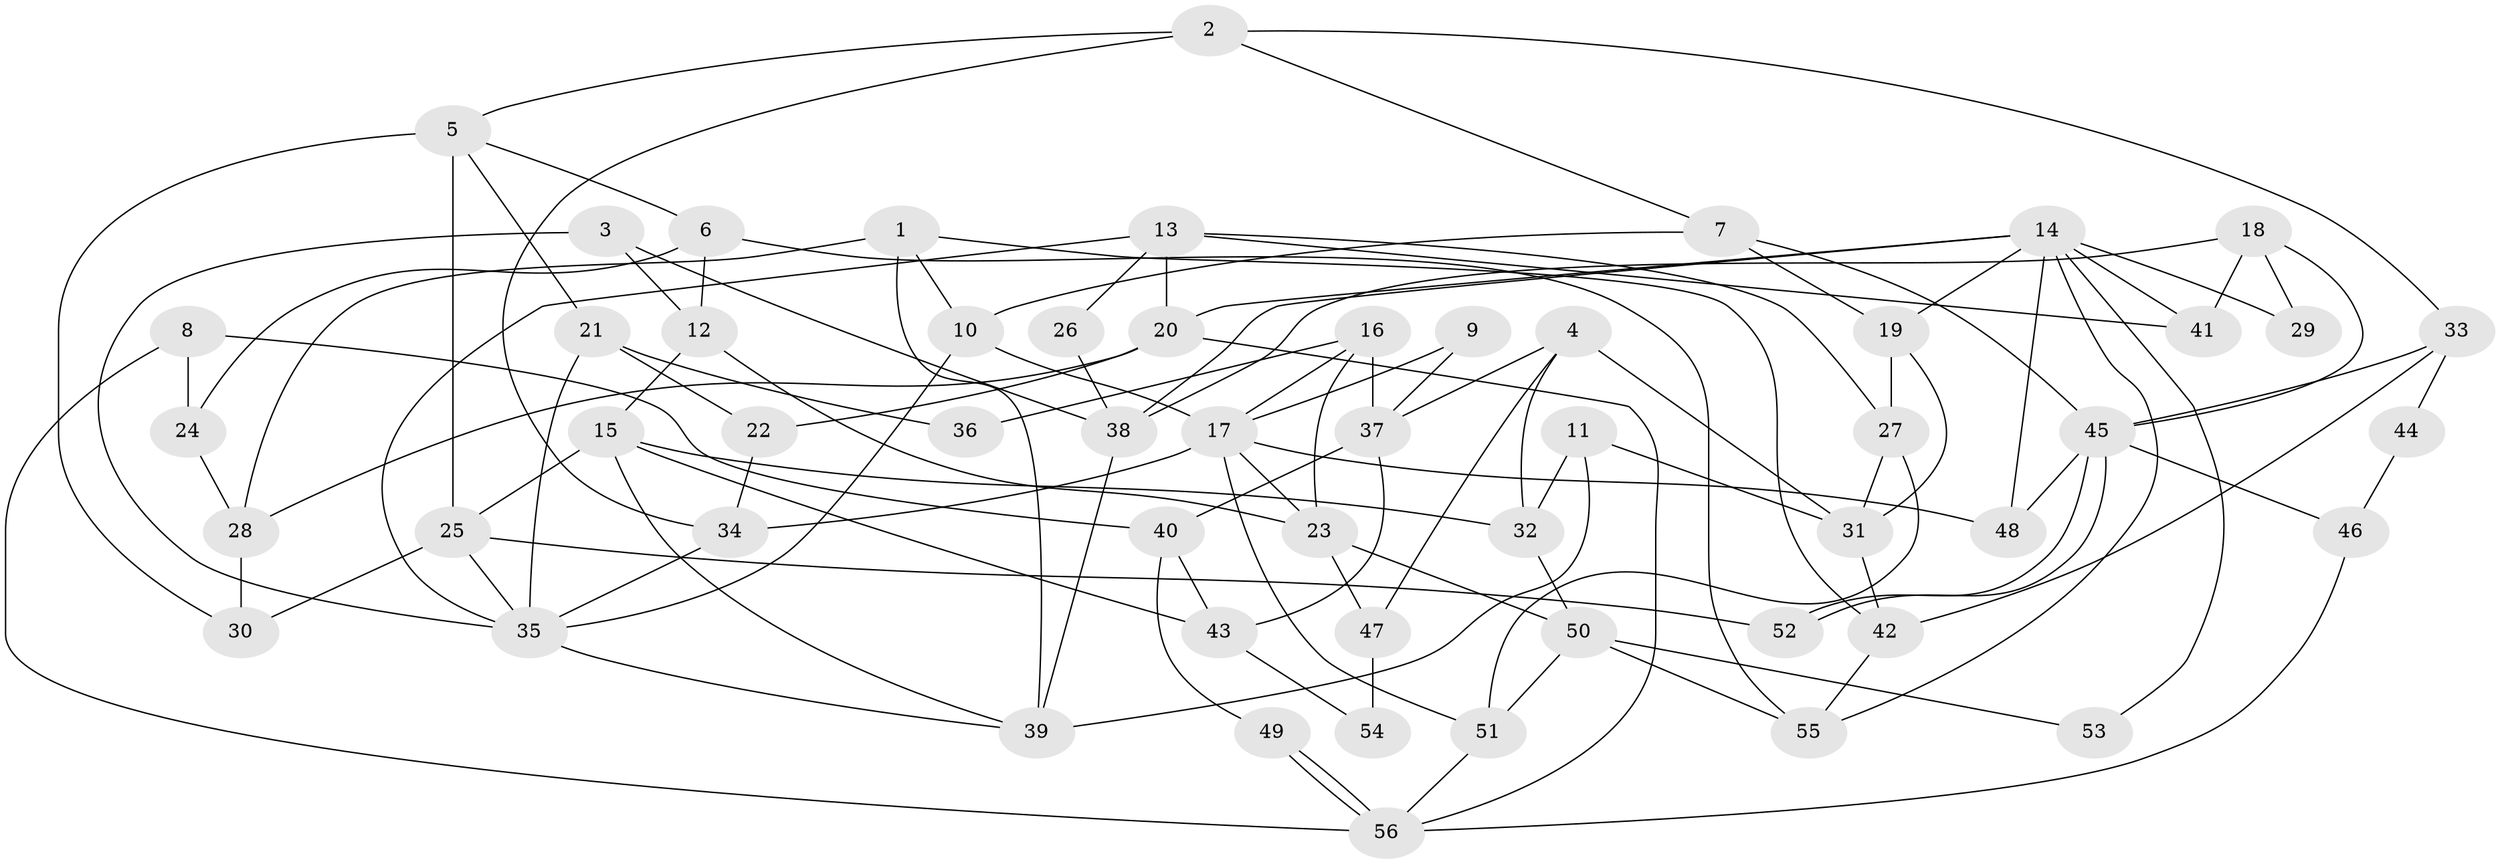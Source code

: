 // Generated by graph-tools (version 1.1) at 2025/26/03/09/25 03:26:17]
// undirected, 56 vertices, 112 edges
graph export_dot {
graph [start="1"]
  node [color=gray90,style=filled];
  1;
  2;
  3;
  4;
  5;
  6;
  7;
  8;
  9;
  10;
  11;
  12;
  13;
  14;
  15;
  16;
  17;
  18;
  19;
  20;
  21;
  22;
  23;
  24;
  25;
  26;
  27;
  28;
  29;
  30;
  31;
  32;
  33;
  34;
  35;
  36;
  37;
  38;
  39;
  40;
  41;
  42;
  43;
  44;
  45;
  46;
  47;
  48;
  49;
  50;
  51;
  52;
  53;
  54;
  55;
  56;
  1 -- 10;
  1 -- 42;
  1 -- 28;
  1 -- 39;
  2 -- 7;
  2 -- 5;
  2 -- 33;
  2 -- 34;
  3 -- 35;
  3 -- 38;
  3 -- 12;
  4 -- 32;
  4 -- 37;
  4 -- 31;
  4 -- 47;
  5 -- 30;
  5 -- 25;
  5 -- 6;
  5 -- 21;
  6 -- 12;
  6 -- 24;
  6 -- 55;
  7 -- 45;
  7 -- 19;
  7 -- 10;
  8 -- 24;
  8 -- 56;
  8 -- 40;
  9 -- 37;
  9 -- 17;
  10 -- 17;
  10 -- 35;
  11 -- 39;
  11 -- 31;
  11 -- 32;
  12 -- 15;
  12 -- 23;
  13 -- 27;
  13 -- 20;
  13 -- 26;
  13 -- 35;
  13 -- 41;
  14 -- 20;
  14 -- 41;
  14 -- 19;
  14 -- 29;
  14 -- 38;
  14 -- 48;
  14 -- 53;
  14 -- 55;
  15 -- 39;
  15 -- 32;
  15 -- 25;
  15 -- 43;
  16 -- 23;
  16 -- 17;
  16 -- 36;
  16 -- 37;
  17 -- 34;
  17 -- 48;
  17 -- 23;
  17 -- 51;
  18 -- 38;
  18 -- 45;
  18 -- 29;
  18 -- 41;
  19 -- 27;
  19 -- 31;
  20 -- 22;
  20 -- 56;
  20 -- 28;
  21 -- 35;
  21 -- 22;
  21 -- 36;
  22 -- 34;
  23 -- 47;
  23 -- 50;
  24 -- 28;
  25 -- 35;
  25 -- 30;
  25 -- 52;
  26 -- 38;
  27 -- 51;
  27 -- 31;
  28 -- 30;
  31 -- 42;
  32 -- 50;
  33 -- 42;
  33 -- 44;
  33 -- 45;
  34 -- 35;
  35 -- 39;
  37 -- 40;
  37 -- 43;
  38 -- 39;
  40 -- 43;
  40 -- 49;
  42 -- 55;
  43 -- 54;
  44 -- 46;
  45 -- 52;
  45 -- 52;
  45 -- 46;
  45 -- 48;
  46 -- 56;
  47 -- 54;
  49 -- 56;
  49 -- 56;
  50 -- 55;
  50 -- 51;
  50 -- 53;
  51 -- 56;
}
